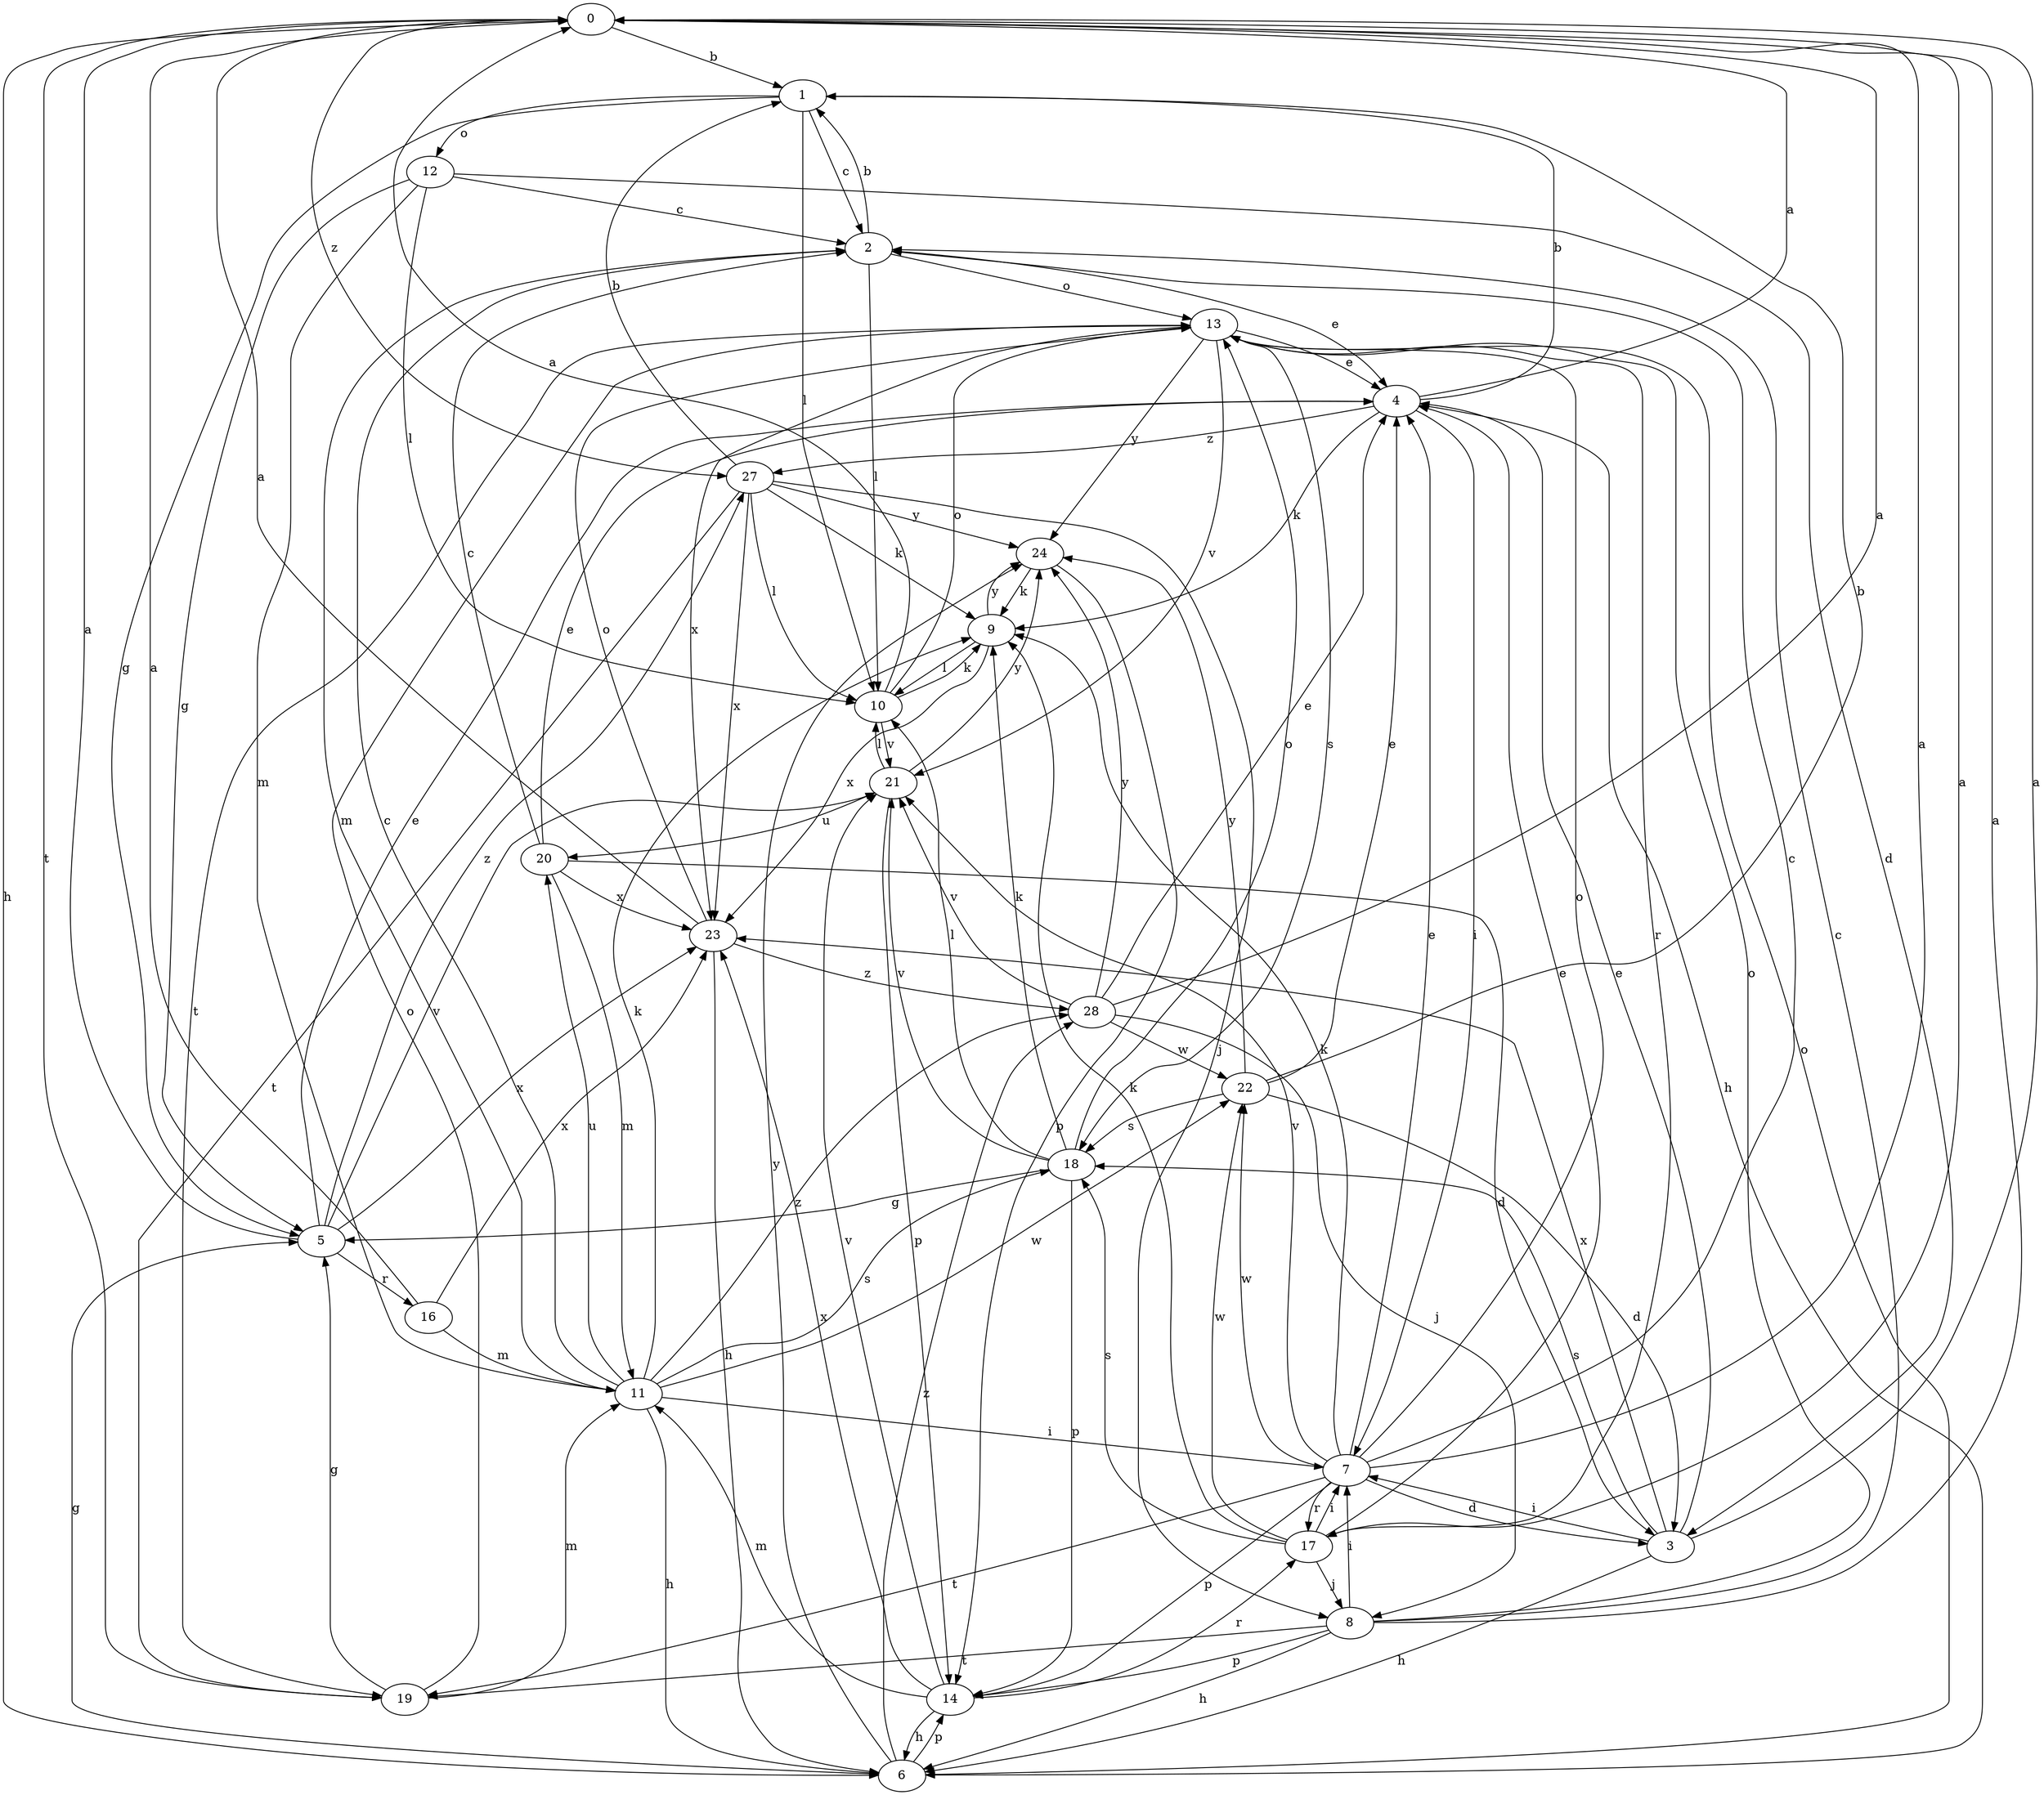 strict digraph  {
0;
1;
2;
3;
4;
5;
6;
7;
8;
9;
10;
11;
12;
13;
14;
16;
17;
18;
19;
20;
21;
22;
23;
24;
27;
28;
0 -> 1  [label=b];
0 -> 6  [label=h];
0 -> 19  [label=t];
0 -> 27  [label=z];
1 -> 2  [label=c];
1 -> 5  [label=g];
1 -> 10  [label=l];
1 -> 12  [label=o];
2 -> 1  [label=b];
2 -> 4  [label=e];
2 -> 10  [label=l];
2 -> 11  [label=m];
2 -> 13  [label=o];
3 -> 0  [label=a];
3 -> 4  [label=e];
3 -> 6  [label=h];
3 -> 7  [label=i];
3 -> 18  [label=s];
3 -> 23  [label=x];
4 -> 0  [label=a];
4 -> 1  [label=b];
4 -> 6  [label=h];
4 -> 7  [label=i];
4 -> 9  [label=k];
4 -> 27  [label=z];
5 -> 0  [label=a];
5 -> 4  [label=e];
5 -> 16  [label=r];
5 -> 21  [label=v];
5 -> 23  [label=x];
5 -> 27  [label=z];
6 -> 5  [label=g];
6 -> 13  [label=o];
6 -> 14  [label=p];
6 -> 24  [label=y];
6 -> 28  [label=z];
7 -> 0  [label=a];
7 -> 2  [label=c];
7 -> 3  [label=d];
7 -> 4  [label=e];
7 -> 9  [label=k];
7 -> 13  [label=o];
7 -> 14  [label=p];
7 -> 17  [label=r];
7 -> 19  [label=t];
7 -> 21  [label=v];
7 -> 22  [label=w];
8 -> 0  [label=a];
8 -> 2  [label=c];
8 -> 6  [label=h];
8 -> 7  [label=i];
8 -> 13  [label=o];
8 -> 14  [label=p];
8 -> 19  [label=t];
9 -> 10  [label=l];
9 -> 23  [label=x];
9 -> 24  [label=y];
10 -> 0  [label=a];
10 -> 9  [label=k];
10 -> 13  [label=o];
10 -> 21  [label=v];
11 -> 2  [label=c];
11 -> 6  [label=h];
11 -> 7  [label=i];
11 -> 9  [label=k];
11 -> 18  [label=s];
11 -> 20  [label=u];
11 -> 22  [label=w];
11 -> 28  [label=z];
12 -> 2  [label=c];
12 -> 3  [label=d];
12 -> 5  [label=g];
12 -> 10  [label=l];
12 -> 11  [label=m];
13 -> 4  [label=e];
13 -> 17  [label=r];
13 -> 18  [label=s];
13 -> 19  [label=t];
13 -> 21  [label=v];
13 -> 23  [label=x];
13 -> 24  [label=y];
14 -> 6  [label=h];
14 -> 11  [label=m];
14 -> 17  [label=r];
14 -> 21  [label=v];
14 -> 23  [label=x];
16 -> 0  [label=a];
16 -> 11  [label=m];
16 -> 23  [label=x];
17 -> 0  [label=a];
17 -> 4  [label=e];
17 -> 7  [label=i];
17 -> 8  [label=j];
17 -> 9  [label=k];
17 -> 18  [label=s];
17 -> 22  [label=w];
18 -> 5  [label=g];
18 -> 9  [label=k];
18 -> 10  [label=l];
18 -> 13  [label=o];
18 -> 14  [label=p];
18 -> 21  [label=v];
19 -> 5  [label=g];
19 -> 11  [label=m];
19 -> 13  [label=o];
20 -> 2  [label=c];
20 -> 3  [label=d];
20 -> 4  [label=e];
20 -> 11  [label=m];
20 -> 23  [label=x];
21 -> 10  [label=l];
21 -> 14  [label=p];
21 -> 20  [label=u];
21 -> 24  [label=y];
22 -> 1  [label=b];
22 -> 3  [label=d];
22 -> 4  [label=e];
22 -> 18  [label=s];
22 -> 24  [label=y];
23 -> 0  [label=a];
23 -> 6  [label=h];
23 -> 13  [label=o];
23 -> 28  [label=z];
24 -> 9  [label=k];
24 -> 14  [label=p];
27 -> 1  [label=b];
27 -> 8  [label=j];
27 -> 9  [label=k];
27 -> 10  [label=l];
27 -> 19  [label=t];
27 -> 23  [label=x];
27 -> 24  [label=y];
28 -> 0  [label=a];
28 -> 4  [label=e];
28 -> 8  [label=j];
28 -> 21  [label=v];
28 -> 22  [label=w];
28 -> 24  [label=y];
}
